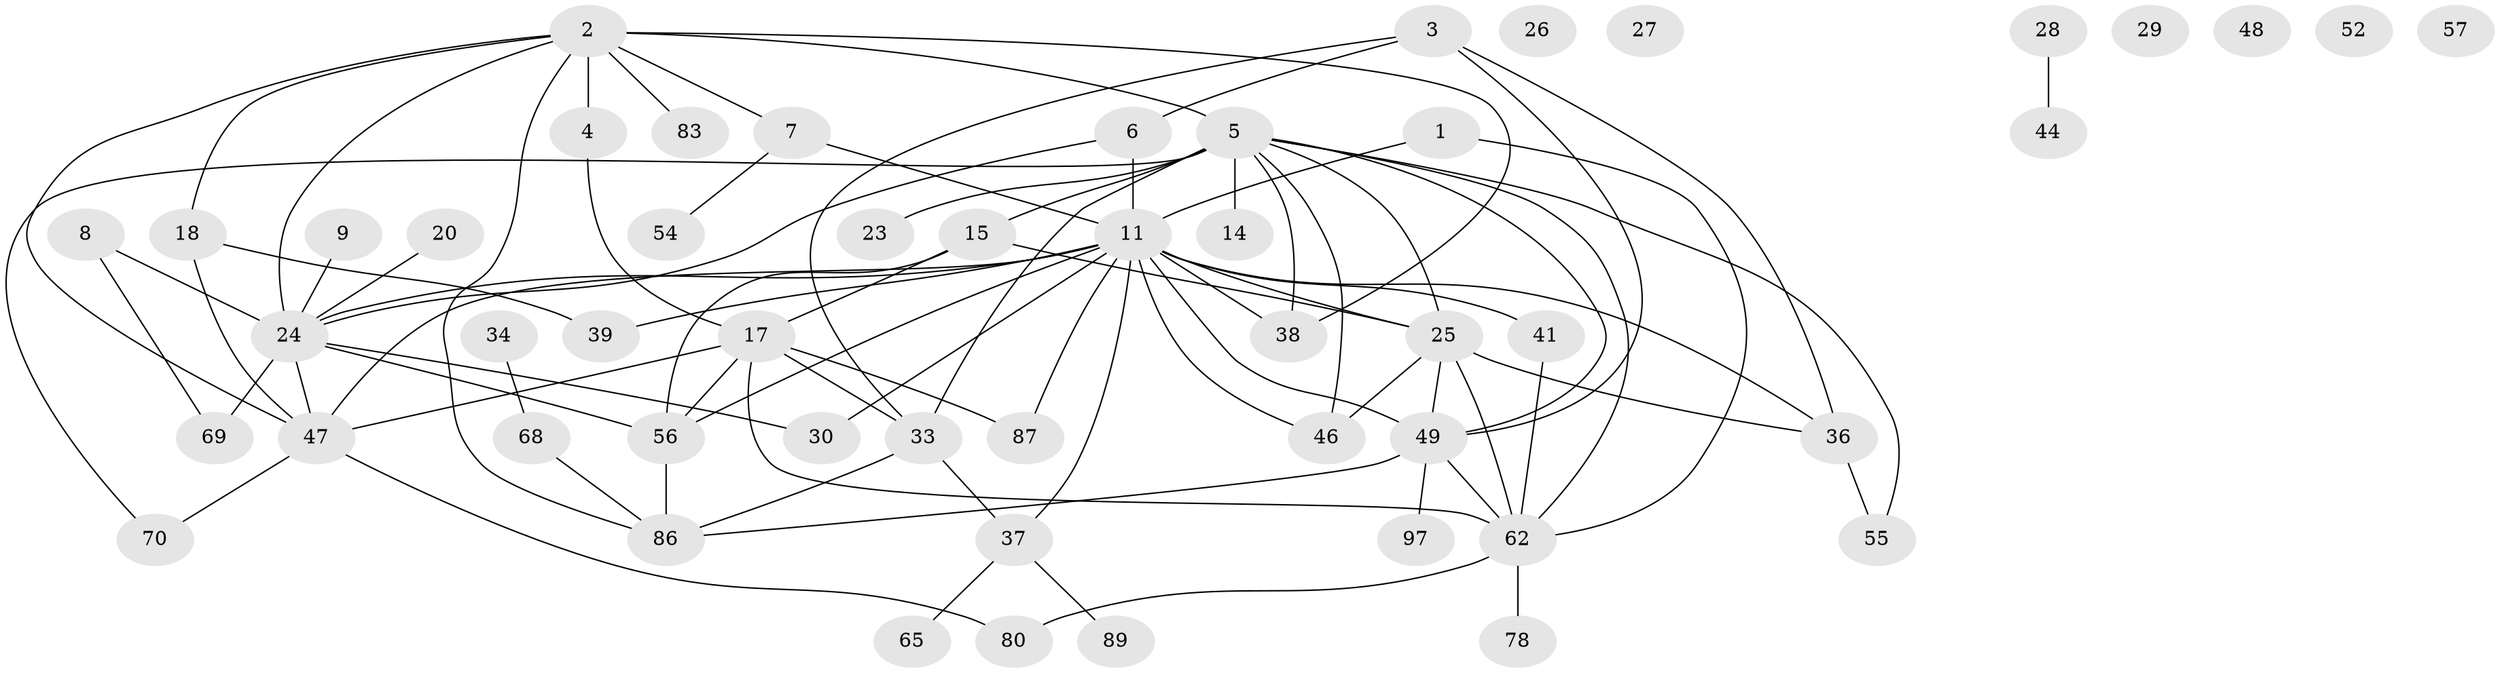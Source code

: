 // original degree distribution, {2: 0.2980769230769231, 4: 0.1346153846153846, 3: 0.25, 1: 0.15384615384615385, 7: 0.028846153846153848, 0: 0.04807692307692308, 5: 0.0673076923076923, 6: 0.019230769230769232}
// Generated by graph-tools (version 1.1) at 2025/13/03/09/25 04:13:10]
// undirected, 52 vertices, 83 edges
graph export_dot {
graph [start="1"]
  node [color=gray90,style=filled];
  1;
  2 [super="+66+73+21"];
  3 [super="+75+10"];
  4;
  5 [super="+12"];
  6 [super="+93"];
  7 [super="+82"];
  8 [super="+67"];
  9 [super="+42"];
  11 [super="+50+13+96+32"];
  14;
  15 [super="+19"];
  17 [super="+81"];
  18;
  20;
  23;
  24 [super="+74+40"];
  25 [super="+63+35"];
  26;
  27;
  28 [super="+58"];
  29;
  30 [super="+31"];
  33 [super="+51+104"];
  34;
  36 [super="+43"];
  37;
  38 [super="+71"];
  39 [super="+98"];
  41;
  44;
  46;
  47 [super="+85+53"];
  48;
  49 [super="+94+61"];
  52 [super="+60"];
  54;
  55;
  56 [super="+59"];
  57;
  62 [super="+95"];
  65;
  68;
  69;
  70;
  78;
  80;
  83;
  86;
  87;
  89;
  97;
  1 -- 11;
  1 -- 62;
  2 -- 4;
  2 -- 24;
  2 -- 83;
  2 -- 86;
  2 -- 18;
  2 -- 5;
  2 -- 47;
  2 -- 38;
  2 -- 7;
  3 -- 49;
  3 -- 33;
  3 -- 36;
  3 -- 6;
  4 -- 17;
  5 -- 38;
  5 -- 33 [weight=2];
  5 -- 70;
  5 -- 46;
  5 -- 14;
  5 -- 15;
  5 -- 49;
  5 -- 23;
  5 -- 55;
  5 -- 25;
  5 -- 62;
  6 -- 24;
  6 -- 11;
  7 -- 11;
  7 -- 54;
  8 -- 69;
  8 -- 24;
  9 -- 24 [weight=2];
  11 -- 46;
  11 -- 39;
  11 -- 41;
  11 -- 49;
  11 -- 30;
  11 -- 36 [weight=3];
  11 -- 25;
  11 -- 47;
  11 -- 37;
  11 -- 38;
  11 -- 87;
  11 -- 24;
  11 -- 56;
  15 -- 17;
  15 -- 56;
  15 -- 25;
  17 -- 87;
  17 -- 33;
  17 -- 62;
  17 -- 47;
  17 -- 56;
  18 -- 39;
  18 -- 47;
  20 -- 24;
  24 -- 30;
  24 -- 69 [weight=2];
  24 -- 47;
  24 -- 56;
  25 -- 36;
  25 -- 46;
  25 -- 49;
  25 -- 62;
  28 -- 44;
  33 -- 37;
  33 -- 86;
  34 -- 68;
  36 -- 55;
  37 -- 65;
  37 -- 89;
  41 -- 62;
  47 -- 80;
  47 -- 70;
  49 -- 62;
  49 -- 97;
  49 -- 86;
  56 -- 86;
  62 -- 80;
  62 -- 78;
  68 -- 86;
}
